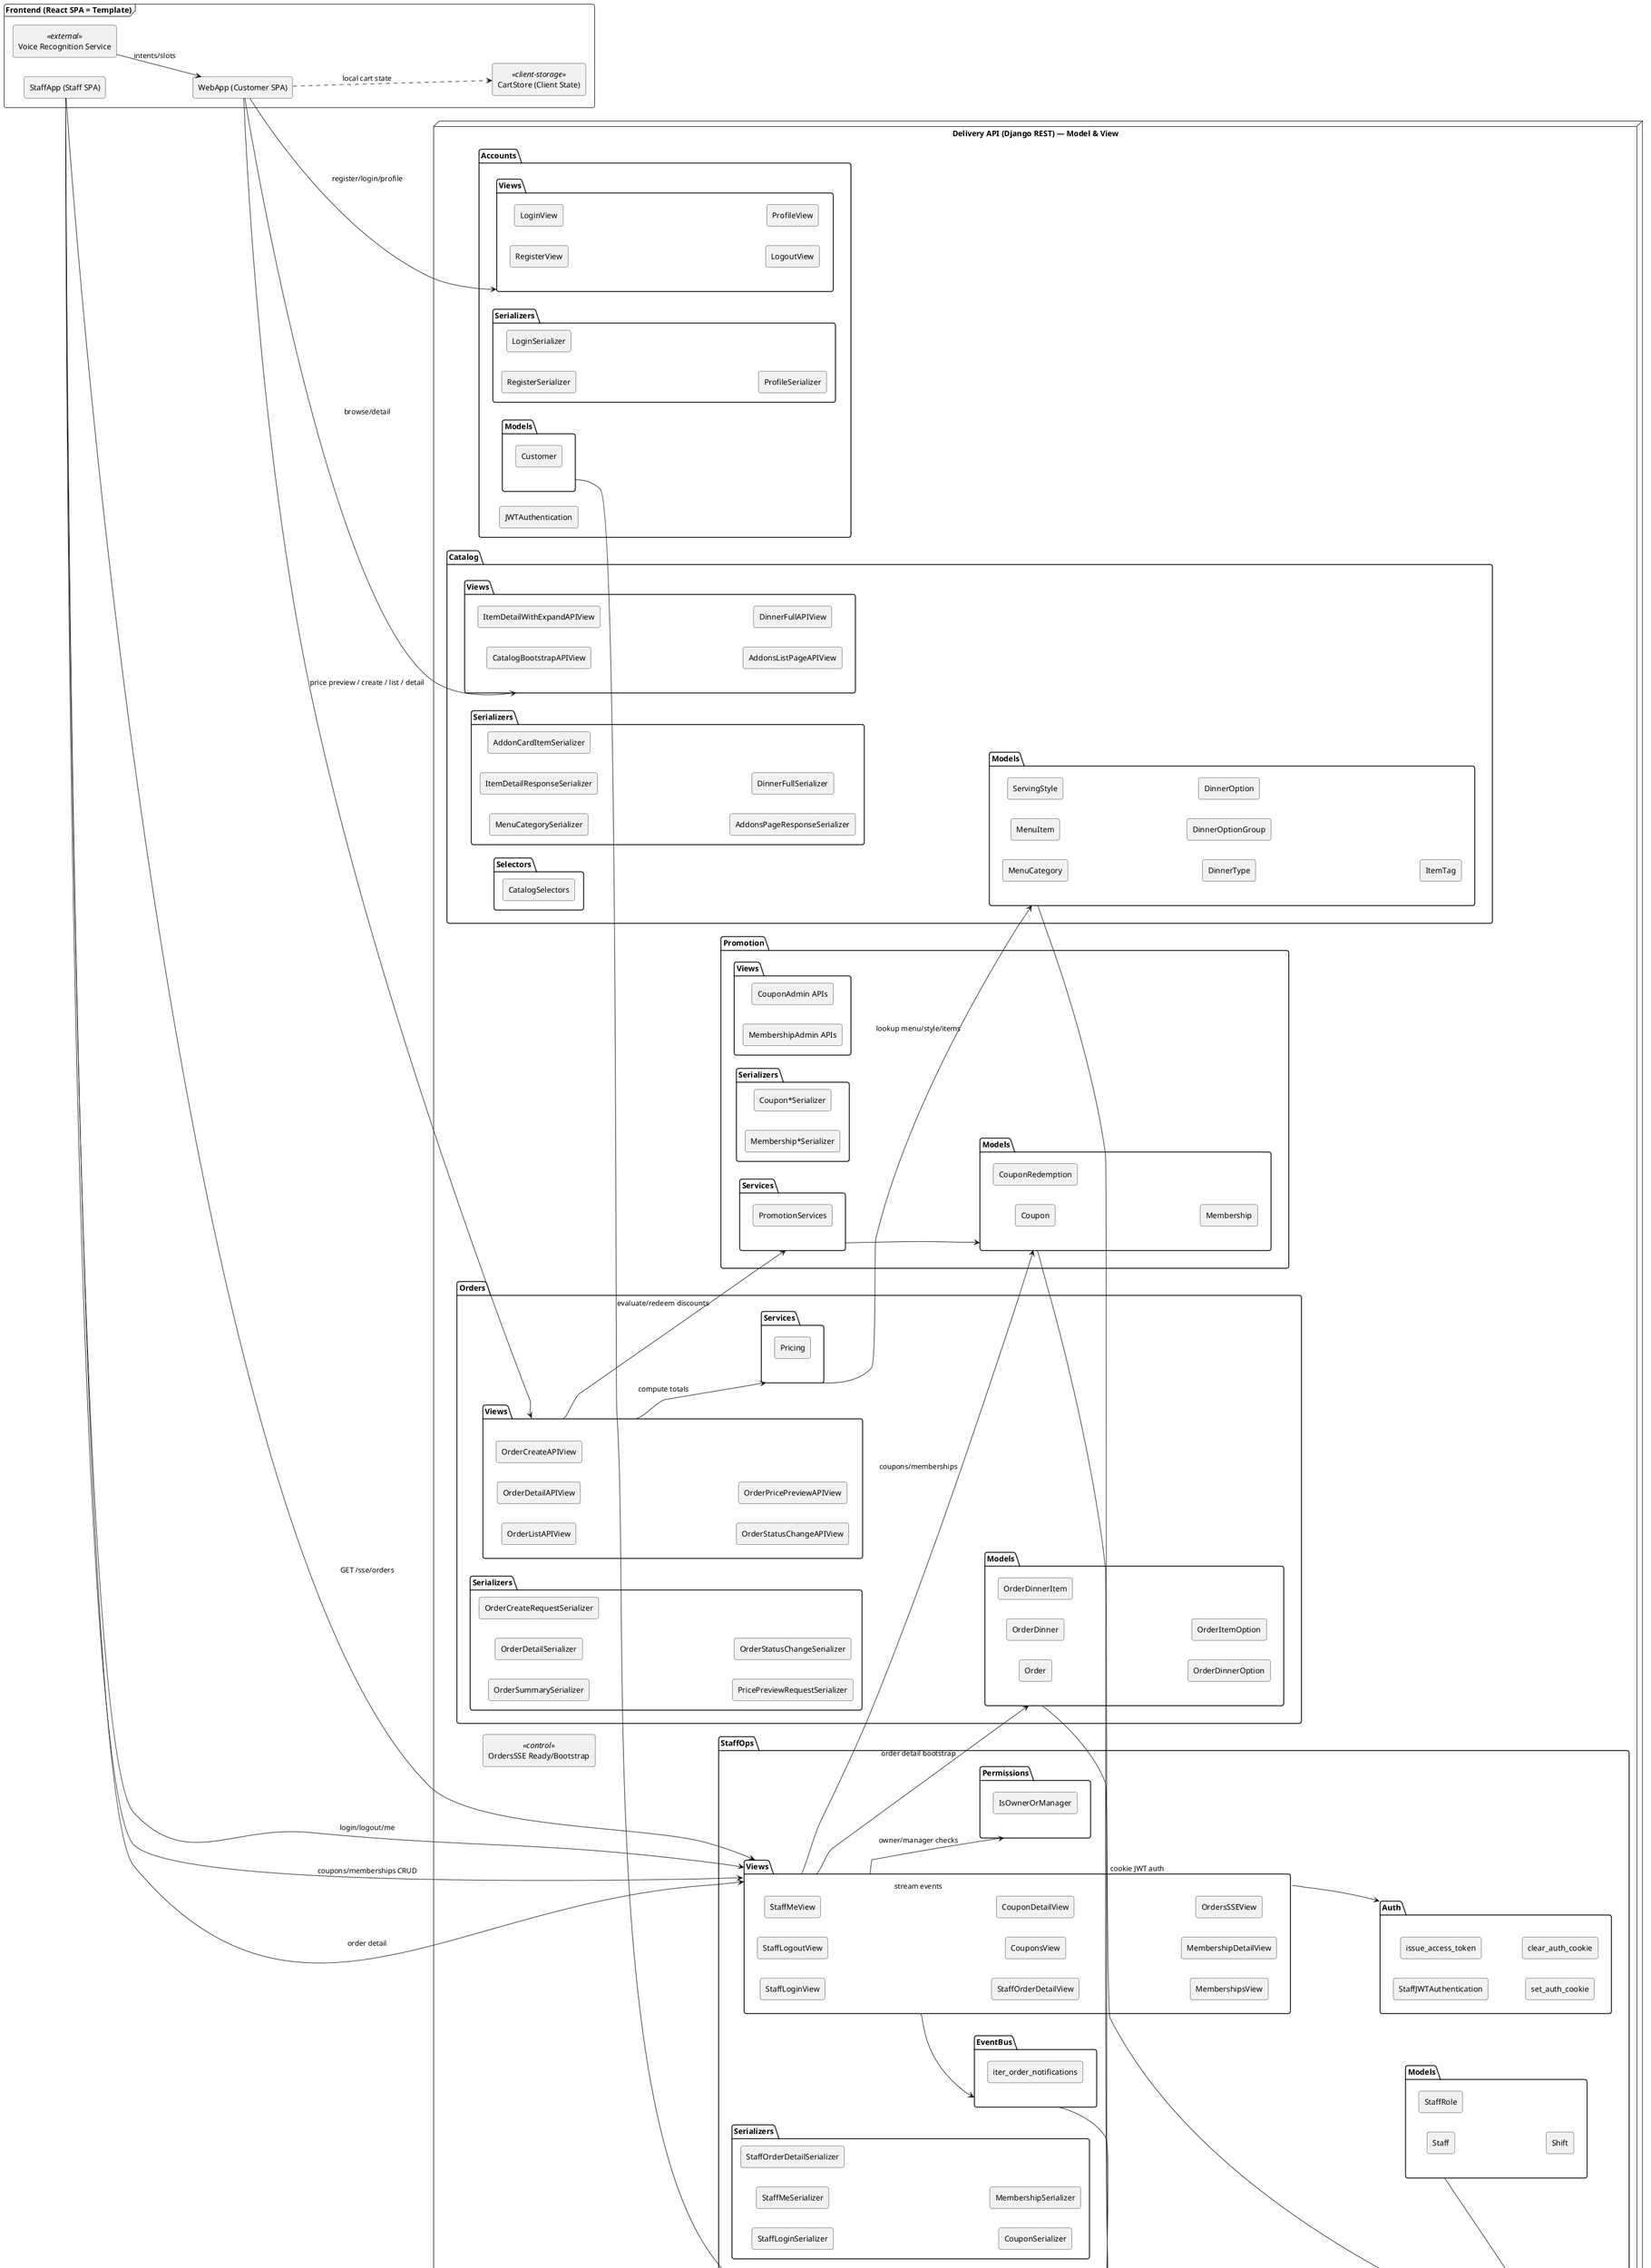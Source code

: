 @startuml MrDinner_Architecture_MVT_StaffComplete
skinparam shadowing false
skinparam roundcorner 8
skinparam componentStyle rectangle
skinparam rectangleBorderColor #555
skinparam rectangleBackgroundColor #FBFBFF
skinparam databaseBackgroundColor #FFFFFF
skinparam databaseBorderColor #555
left to right direction

frame "Frontend (React SPA = Template)" as fe {
  [WebApp (Customer SPA)] as web
  [StaffApp (Staff SPA)] as staffui
  [CartStore (Client State)] as cart <<client-storage>>
  [Voice Recognition Service] as voice <<external>>
}

node "Delivery API (Django REST) — Model & View" as api {

  package "Accounts" as accounts {
    package "Views" as accounts_views {
      [RegisterView]
      [LoginView]
      [LogoutView]
      [ProfileView]
    }
    package "Serializers" as accounts_sz {
      [RegisterSerializer]
      [LoginSerializer]
      [ProfileSerializer]
    }
    package "Models" as accounts_models {
      [Customer]
    }
    [JWTAuthentication]
  }

  package "Catalog" as catalog {
    package "Views" as catalog_views {
      [CatalogBootstrapAPIView]
      [ItemDetailWithExpandAPIView]
      [AddonsListPageAPIView]
      [DinnerFullAPIView]
    }
    package "Serializers" as catalog_sz {
      [MenuCategorySerializer]
      [ItemDetailResponseSerializer]
      [AddonCardItemSerializer]
      [AddonsPageResponseSerializer]
      [DinnerFullSerializer]
    }
    package "Selectors" as catalog_sel {
      [CatalogSelectors]
    }
    package "Models" as catalog_models {
      [MenuCategory]
      [MenuItem]
      [ServingStyle]
      [DinnerType]
      [DinnerOptionGroup]
      [DinnerOption]
      [ItemTag]
    }
  }

  package "Orders" as orders {
    package "Views" as orders_views {
      [OrderListAPIView]
      [OrderDetailAPIView]
      [OrderCreateAPIView]
      [OrderStatusChangeAPIView]
      [OrderPricePreviewAPIView]
    }
    package "Serializers" as orders_sz {
      [OrderSummarySerializer]
      [OrderDetailSerializer]
      [OrderCreateRequestSerializer]
      [PricePreviewRequestSerializer]
      [OrderStatusChangeSerializer]
    }
    package "Services" as orders_svc {
      [Pricing]
    }
    package "Models" as orders_models {
      [Order]
      [OrderDinner]
      [OrderDinnerItem]
      [OrderDinnerOption]
      [OrderItemOption]
    }
  }

  package "Promotion" as promo {
    package "Views" as promo_views {
      [CouponAdmin APIs]
      [MembershipAdmin APIs]
    }
    package "Serializers" as promo_sz {
      [Coupon*Serializer]
      [Membership*Serializer]
    }
    package "Services" as promo_svc {
      [PromotionServices]
    }
    package "Models" as promo_models {
      [Coupon]
      [CouponRedemption]
      [Membership]
    }
  }

  package "StaffOps" as staffops {
    package "Views" as staff_views {
      [StaffLoginView]
      [StaffLogoutView]
      [StaffMeView]
      [StaffOrderDetailView]
      [CouponsView]
      [CouponDetailView]
      [MembershipsView]
      [MembershipDetailView]
      [OrdersSSEView]
    }
    package "Serializers" as staff_sz {
      [StaffLoginSerializer]
      [StaffMeSerializer]
      [StaffOrderDetailSerializer]
      [CouponSerializer]
      [MembershipSerializer]
    }
    package "Auth" as staff_auth {
      [StaffJWTAuthentication]
      [issue_access_token]
      [set_auth_cookie]
      [clear_auth_cookie]
    }
    package "Permissions" as staff_perm {
      [IsOwnerOrManager]
    }
    package "EventBus" as staff_bus {
      [iter_order_notifications]
    }
    package "Models" as staff_models {
      [Staff]
      [StaffRole]
      [Shift]
    }
  }

  [OrdersSSE Ready/Bootstrap] as sse_boot <<control>>
}

database "PostgreSQL" as db

' ===== Frontend → Backend =====
web --> accounts_views : register/login/profile
web --> catalog_views : browse/detail
web --> orders_views : price preview / create / list / detail
web ..> cart : local cart state
voice --> web : intents/slots

staffui --> staff_views : login/logout/me
staffui --> staff_views : coupons/memberships CRUD
staffui --> staff_views : order detail
staffui --> staff_views : GET /sse/orders

' ===== Intra-API deps =====
staff_views --> staff_auth : cookie JWT auth
staff_views --> staff_perm : owner/manager checks

staff_views --> promo_models : coupons/memberships
staff_views --> orders_models : order detail bootstrap
staff_views --> staff_bus : stream events
staff_bus --> db : LISTEN channels

orders_views --> orders_svc : compute totals
orders_svc --> catalog_models : lookup menu/style/items
orders_views --> promo_svc : evaluate/redeem discounts
promo_svc --> promo_models

' ===== Persistence =====
accounts_models --> db
catalog_models --> db
orders_models --> db
promo_models --> db
staff_models --> db

@enduml